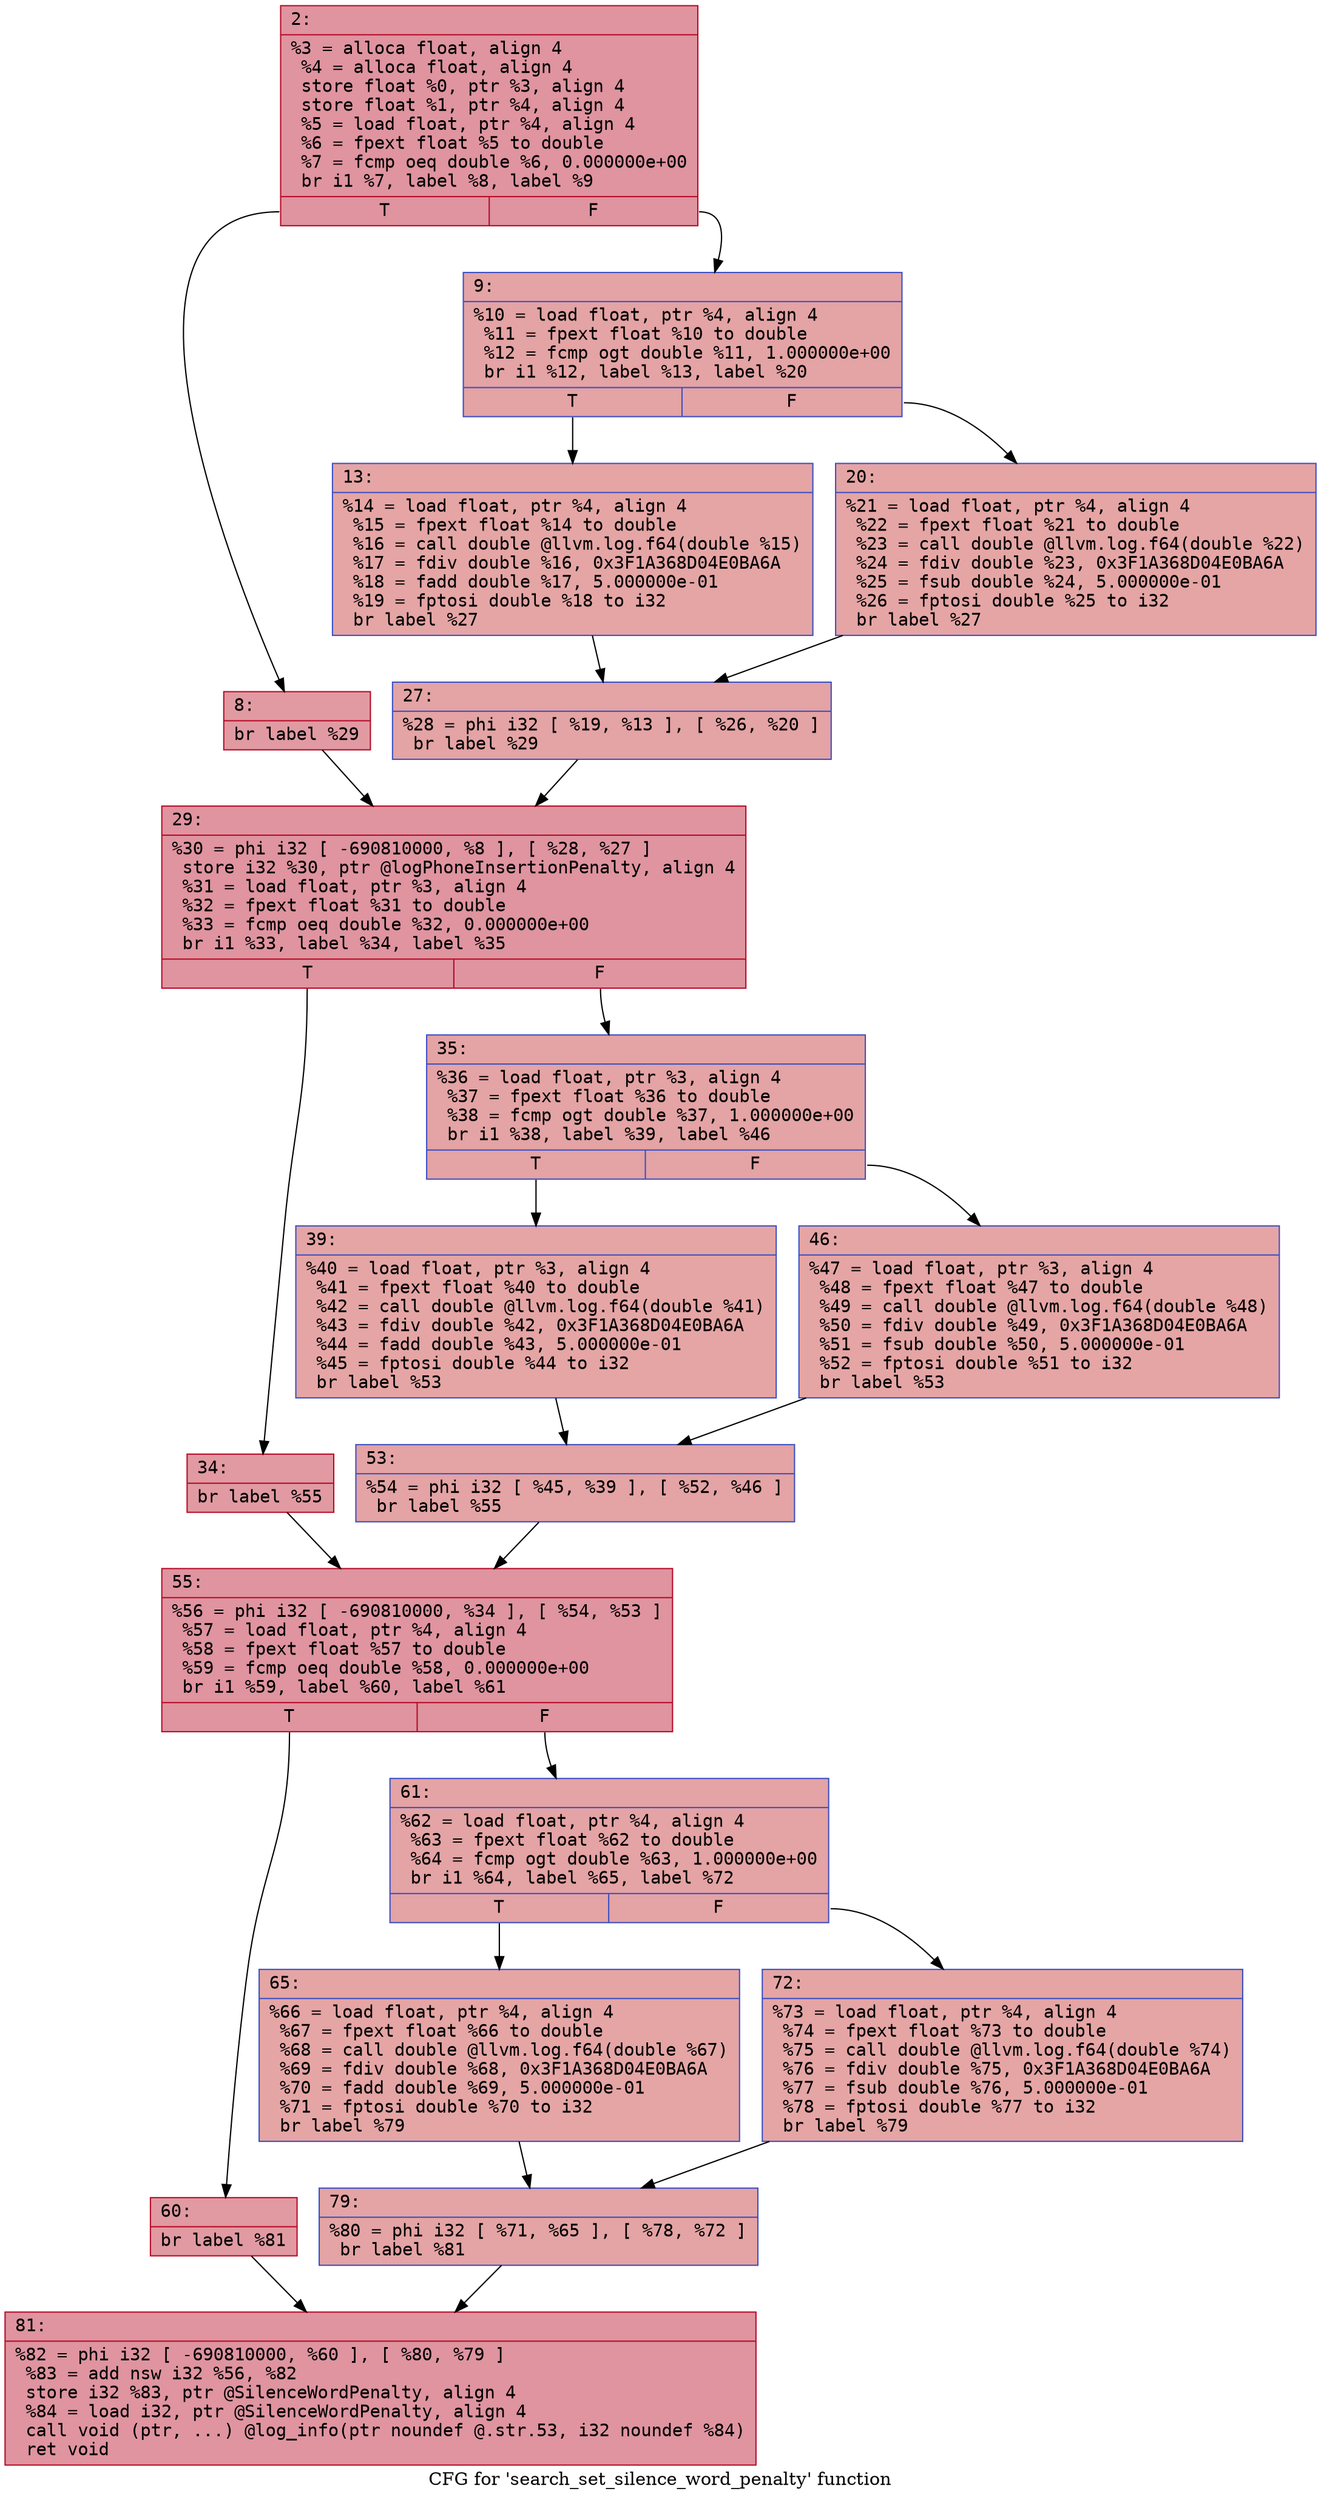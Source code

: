 digraph "CFG for 'search_set_silence_word_penalty' function" {
	label="CFG for 'search_set_silence_word_penalty' function";

	Node0x600002004a50 [shape=record,color="#b70d28ff", style=filled, fillcolor="#b70d2870" fontname="Courier",label="{2:\l|  %3 = alloca float, align 4\l  %4 = alloca float, align 4\l  store float %0, ptr %3, align 4\l  store float %1, ptr %4, align 4\l  %5 = load float, ptr %4, align 4\l  %6 = fpext float %5 to double\l  %7 = fcmp oeq double %6, 0.000000e+00\l  br i1 %7, label %8, label %9\l|{<s0>T|<s1>F}}"];
	Node0x600002004a50:s0 -> Node0x600002004b40[tooltip="2 -> 8\nProbability 62.50%" ];
	Node0x600002004a50:s1 -> Node0x600002004b90[tooltip="2 -> 9\nProbability 37.50%" ];
	Node0x600002004b40 [shape=record,color="#b70d28ff", style=filled, fillcolor="#bb1b2c70" fontname="Courier",label="{8:\l|  br label %29\l}"];
	Node0x600002004b40 -> Node0x600002004cd0[tooltip="8 -> 29\nProbability 100.00%" ];
	Node0x600002004b90 [shape=record,color="#3d50c3ff", style=filled, fillcolor="#c32e3170" fontname="Courier",label="{9:\l|  %10 = load float, ptr %4, align 4\l  %11 = fpext float %10 to double\l  %12 = fcmp ogt double %11, 1.000000e+00\l  br i1 %12, label %13, label %20\l|{<s0>T|<s1>F}}"];
	Node0x600002004b90:s0 -> Node0x600002004be0[tooltip="9 -> 13\nProbability 50.00%" ];
	Node0x600002004b90:s1 -> Node0x600002004c30[tooltip="9 -> 20\nProbability 50.00%" ];
	Node0x600002004be0 [shape=record,color="#3d50c3ff", style=filled, fillcolor="#c5333470" fontname="Courier",label="{13:\l|  %14 = load float, ptr %4, align 4\l  %15 = fpext float %14 to double\l  %16 = call double @llvm.log.f64(double %15)\l  %17 = fdiv double %16, 0x3F1A368D04E0BA6A\l  %18 = fadd double %17, 5.000000e-01\l  %19 = fptosi double %18 to i32\l  br label %27\l}"];
	Node0x600002004be0 -> Node0x600002004c80[tooltip="13 -> 27\nProbability 100.00%" ];
	Node0x600002004c30 [shape=record,color="#3d50c3ff", style=filled, fillcolor="#c5333470" fontname="Courier",label="{20:\l|  %21 = load float, ptr %4, align 4\l  %22 = fpext float %21 to double\l  %23 = call double @llvm.log.f64(double %22)\l  %24 = fdiv double %23, 0x3F1A368D04E0BA6A\l  %25 = fsub double %24, 5.000000e-01\l  %26 = fptosi double %25 to i32\l  br label %27\l}"];
	Node0x600002004c30 -> Node0x600002004c80[tooltip="20 -> 27\nProbability 100.00%" ];
	Node0x600002004c80 [shape=record,color="#3d50c3ff", style=filled, fillcolor="#c32e3170" fontname="Courier",label="{27:\l|  %28 = phi i32 [ %19, %13 ], [ %26, %20 ]\l  br label %29\l}"];
	Node0x600002004c80 -> Node0x600002004cd0[tooltip="27 -> 29\nProbability 100.00%" ];
	Node0x600002004cd0 [shape=record,color="#b70d28ff", style=filled, fillcolor="#b70d2870" fontname="Courier",label="{29:\l|  %30 = phi i32 [ -690810000, %8 ], [ %28, %27 ]\l  store i32 %30, ptr @logPhoneInsertionPenalty, align 4\l  %31 = load float, ptr %3, align 4\l  %32 = fpext float %31 to double\l  %33 = fcmp oeq double %32, 0.000000e+00\l  br i1 %33, label %34, label %35\l|{<s0>T|<s1>F}}"];
	Node0x600002004cd0:s0 -> Node0x600002004d20[tooltip="29 -> 34\nProbability 62.50%" ];
	Node0x600002004cd0:s1 -> Node0x600002004d70[tooltip="29 -> 35\nProbability 37.50%" ];
	Node0x600002004d20 [shape=record,color="#b70d28ff", style=filled, fillcolor="#bb1b2c70" fontname="Courier",label="{34:\l|  br label %55\l}"];
	Node0x600002004d20 -> Node0x600002004eb0[tooltip="34 -> 55\nProbability 100.00%" ];
	Node0x600002004d70 [shape=record,color="#3d50c3ff", style=filled, fillcolor="#c32e3170" fontname="Courier",label="{35:\l|  %36 = load float, ptr %3, align 4\l  %37 = fpext float %36 to double\l  %38 = fcmp ogt double %37, 1.000000e+00\l  br i1 %38, label %39, label %46\l|{<s0>T|<s1>F}}"];
	Node0x600002004d70:s0 -> Node0x600002004dc0[tooltip="35 -> 39\nProbability 50.00%" ];
	Node0x600002004d70:s1 -> Node0x600002004e10[tooltip="35 -> 46\nProbability 50.00%" ];
	Node0x600002004dc0 [shape=record,color="#3d50c3ff", style=filled, fillcolor="#c5333470" fontname="Courier",label="{39:\l|  %40 = load float, ptr %3, align 4\l  %41 = fpext float %40 to double\l  %42 = call double @llvm.log.f64(double %41)\l  %43 = fdiv double %42, 0x3F1A368D04E0BA6A\l  %44 = fadd double %43, 5.000000e-01\l  %45 = fptosi double %44 to i32\l  br label %53\l}"];
	Node0x600002004dc0 -> Node0x600002004e60[tooltip="39 -> 53\nProbability 100.00%" ];
	Node0x600002004e10 [shape=record,color="#3d50c3ff", style=filled, fillcolor="#c5333470" fontname="Courier",label="{46:\l|  %47 = load float, ptr %3, align 4\l  %48 = fpext float %47 to double\l  %49 = call double @llvm.log.f64(double %48)\l  %50 = fdiv double %49, 0x3F1A368D04E0BA6A\l  %51 = fsub double %50, 5.000000e-01\l  %52 = fptosi double %51 to i32\l  br label %53\l}"];
	Node0x600002004e10 -> Node0x600002004e60[tooltip="46 -> 53\nProbability 100.00%" ];
	Node0x600002004e60 [shape=record,color="#3d50c3ff", style=filled, fillcolor="#c32e3170" fontname="Courier",label="{53:\l|  %54 = phi i32 [ %45, %39 ], [ %52, %46 ]\l  br label %55\l}"];
	Node0x600002004e60 -> Node0x600002004eb0[tooltip="53 -> 55\nProbability 100.00%" ];
	Node0x600002004eb0 [shape=record,color="#b70d28ff", style=filled, fillcolor="#b70d2870" fontname="Courier",label="{55:\l|  %56 = phi i32 [ -690810000, %34 ], [ %54, %53 ]\l  %57 = load float, ptr %4, align 4\l  %58 = fpext float %57 to double\l  %59 = fcmp oeq double %58, 0.000000e+00\l  br i1 %59, label %60, label %61\l|{<s0>T|<s1>F}}"];
	Node0x600002004eb0:s0 -> Node0x600002004f00[tooltip="55 -> 60\nProbability 62.50%" ];
	Node0x600002004eb0:s1 -> Node0x600002004f50[tooltip="55 -> 61\nProbability 37.50%" ];
	Node0x600002004f00 [shape=record,color="#b70d28ff", style=filled, fillcolor="#bb1b2c70" fontname="Courier",label="{60:\l|  br label %81\l}"];
	Node0x600002004f00 -> Node0x600002005090[tooltip="60 -> 81\nProbability 100.00%" ];
	Node0x600002004f50 [shape=record,color="#3d50c3ff", style=filled, fillcolor="#c32e3170" fontname="Courier",label="{61:\l|  %62 = load float, ptr %4, align 4\l  %63 = fpext float %62 to double\l  %64 = fcmp ogt double %63, 1.000000e+00\l  br i1 %64, label %65, label %72\l|{<s0>T|<s1>F}}"];
	Node0x600002004f50:s0 -> Node0x600002004fa0[tooltip="61 -> 65\nProbability 50.00%" ];
	Node0x600002004f50:s1 -> Node0x600002004ff0[tooltip="61 -> 72\nProbability 50.00%" ];
	Node0x600002004fa0 [shape=record,color="#3d50c3ff", style=filled, fillcolor="#c5333470" fontname="Courier",label="{65:\l|  %66 = load float, ptr %4, align 4\l  %67 = fpext float %66 to double\l  %68 = call double @llvm.log.f64(double %67)\l  %69 = fdiv double %68, 0x3F1A368D04E0BA6A\l  %70 = fadd double %69, 5.000000e-01\l  %71 = fptosi double %70 to i32\l  br label %79\l}"];
	Node0x600002004fa0 -> Node0x600002005040[tooltip="65 -> 79\nProbability 100.00%" ];
	Node0x600002004ff0 [shape=record,color="#3d50c3ff", style=filled, fillcolor="#c5333470" fontname="Courier",label="{72:\l|  %73 = load float, ptr %4, align 4\l  %74 = fpext float %73 to double\l  %75 = call double @llvm.log.f64(double %74)\l  %76 = fdiv double %75, 0x3F1A368D04E0BA6A\l  %77 = fsub double %76, 5.000000e-01\l  %78 = fptosi double %77 to i32\l  br label %79\l}"];
	Node0x600002004ff0 -> Node0x600002005040[tooltip="72 -> 79\nProbability 100.00%" ];
	Node0x600002005040 [shape=record,color="#3d50c3ff", style=filled, fillcolor="#c32e3170" fontname="Courier",label="{79:\l|  %80 = phi i32 [ %71, %65 ], [ %78, %72 ]\l  br label %81\l}"];
	Node0x600002005040 -> Node0x600002005090[tooltip="79 -> 81\nProbability 100.00%" ];
	Node0x600002005090 [shape=record,color="#b70d28ff", style=filled, fillcolor="#b70d2870" fontname="Courier",label="{81:\l|  %82 = phi i32 [ -690810000, %60 ], [ %80, %79 ]\l  %83 = add nsw i32 %56, %82\l  store i32 %83, ptr @SilenceWordPenalty, align 4\l  %84 = load i32, ptr @SilenceWordPenalty, align 4\l  call void (ptr, ...) @log_info(ptr noundef @.str.53, i32 noundef %84)\l  ret void\l}"];
}
